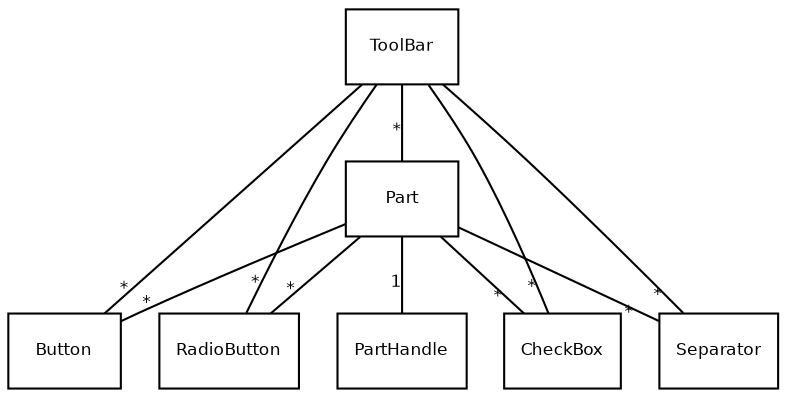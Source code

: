 digraph G {
        fontname = "Bitstream Vera Sans"
        fontsize = 8

        node [
            fontname = "Bitstream Vera Sans"
            fontsize = 8
            shape = "record"
        ]

        edge [
            fontname = "Bitstream Vera Sans"
            fontsize = 8
        ]

        ToolBar [
            label = "{ToolBar}"
        ]

        Part [
            label = "{Part}"
        ]

        PartHandle [
            label = "{PartHandle }"
        ]

        Button [
            label = "{Button}"
        ]

         RadioButton [
            label = "{RadioButton}"
        ]

        CheckBox [
            label = "{CheckBox}"
        ]

        Separator [
            label = "{Separator }"
        ]              

        edge [
          arrowtail = "ediamond"
          arrowhead = "none"

          labeldistance = 1.5
          labelangle = 10

          headlabel = "*"
        ]

        ToolBar -> Part
        ToolBar -> CheckBox
        ToolBar -> RadioButton
        ToolBar -> Button
        ToolBar -> Separator

        Part -> CheckBox
        Part -> Button
        Part -> Separator
        Part -> RadioButton

        edge [
          arrowtail = "ediamond"
          arrowhead = "none"

          headlabel = "1"
        ]

        Part -> PartHandle

}